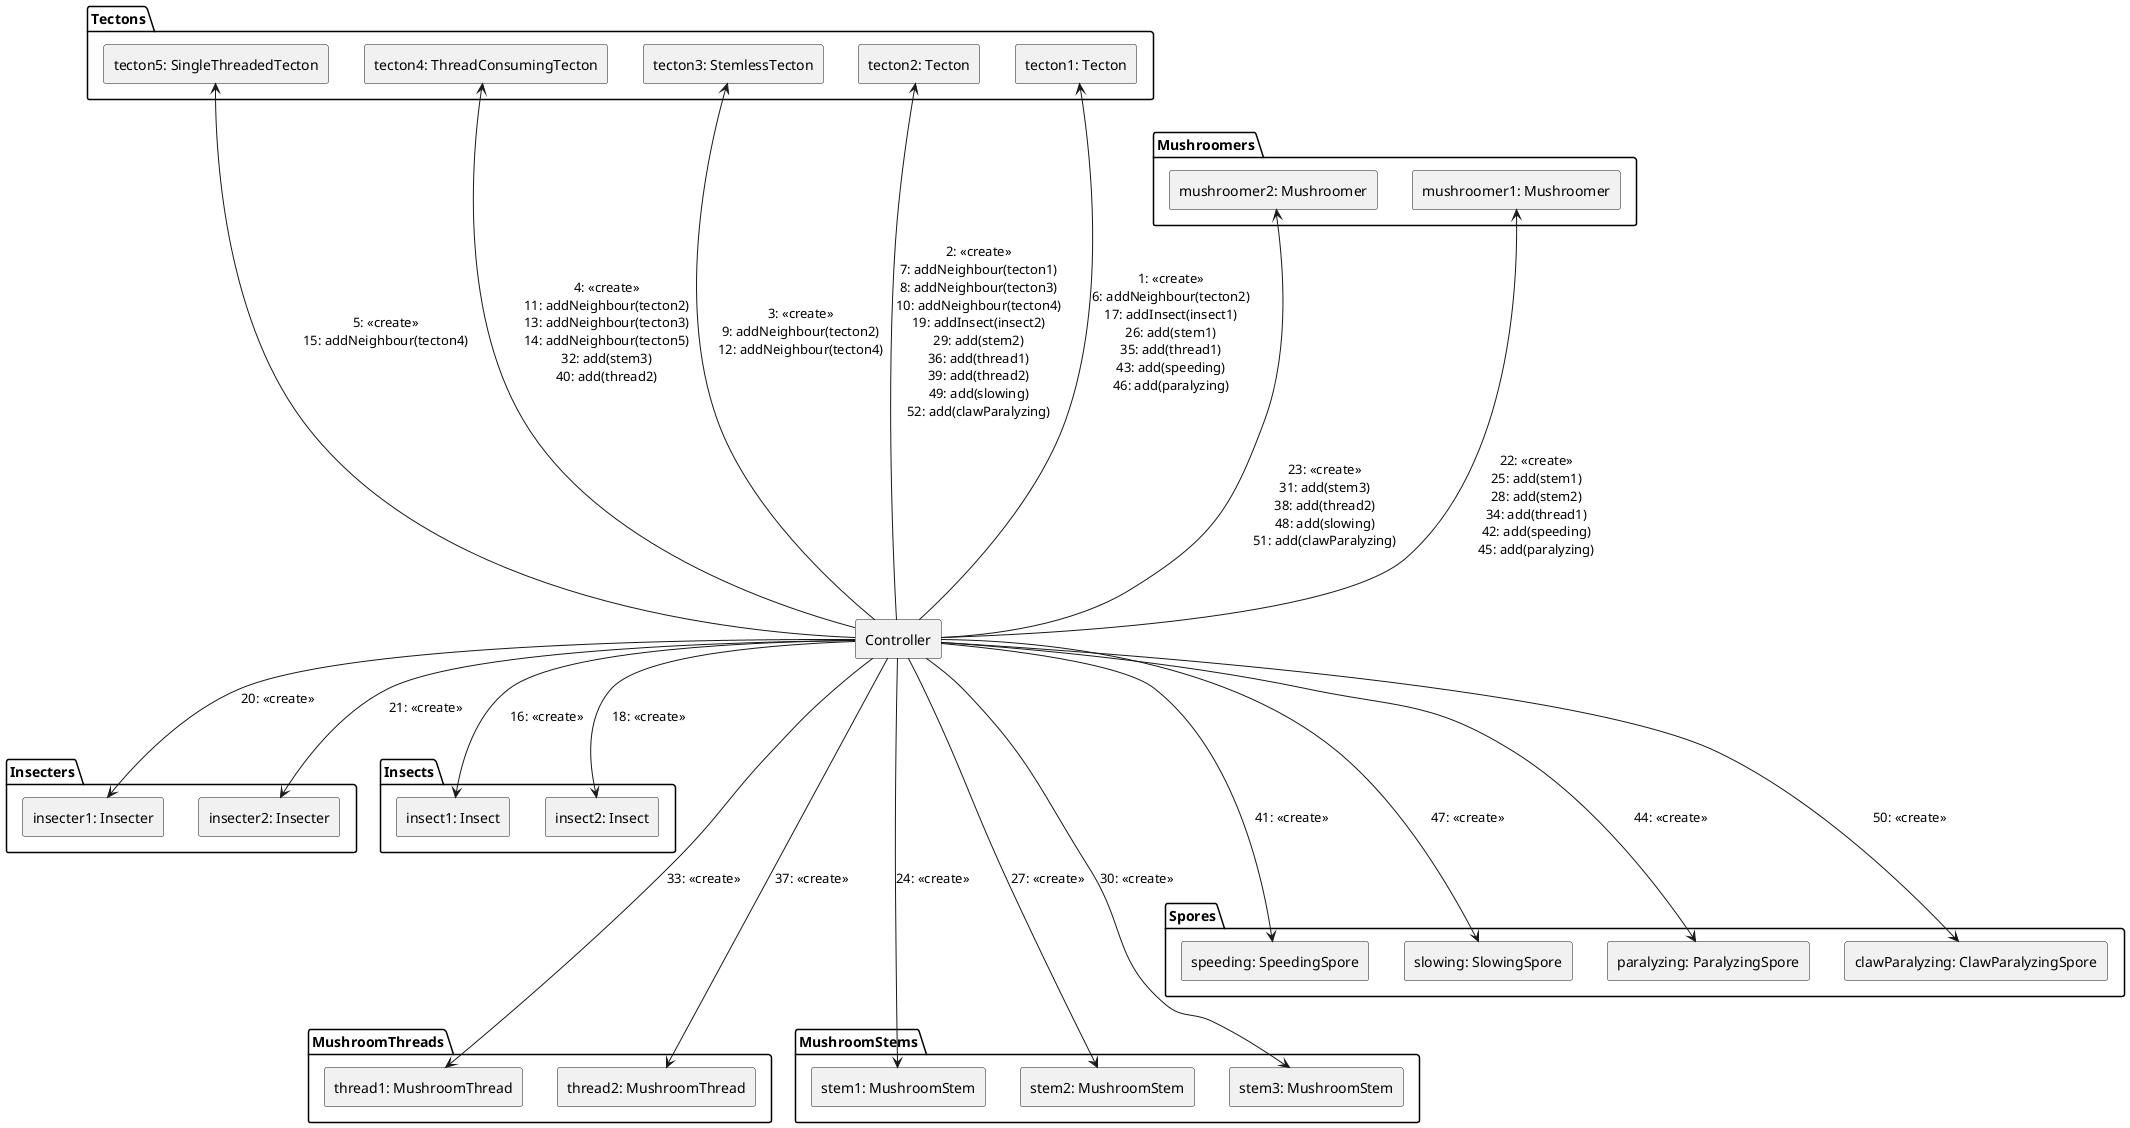 @startuml Communication diagram

rectangle "Controller" as Controller

package "Tectons" {
    rectangle "tecton1: Tecton" as tecton1
    rectangle "tecton2: Tecton" as tecton2
    rectangle "tecton3: StemlessTecton" as tecton3
    rectangle "tecton4: ThreadConsumingTecton" as tecton4
    rectangle "tecton5: SingleThreadedTecton" as tecton5
}

package "Insecters" {
    rectangle "insecter1: Insecter" as insecter1
    rectangle "insecter2: Insecter" as insecter2
}

package "Mushroomers" {
    rectangle "mushroomer1: Mushroomer" as mushroomer1
    rectangle "mushroomer2: Mushroomer" as mushroomer2
}

package "Insects" {
    rectangle "insect1: Insect" as insect1
    rectangle "insect2: Insect" as insect2
}

package "MushroomThreads" {
    rectangle "thread1: MushroomThread" as thread1
    rectangle "thread2: MushroomThread" as thread2
}

package "MushroomStems" {
    rectangle "stem1: MushroomStem" as stem1
    rectangle "stem2: MushroomStem" as stem2
    rectangle "stem3: MushroomStem" as stem3
}

package "Spores" {
    rectangle "speeding: SpeedingSpore" as speeding
    rectangle "slowing: SlowingSpore" as slowing
    rectangle "paralyzing: ParalyzingSpore" as paralyzing
    rectangle "clawParalyzing: ClawParalyzingSpore" as clawParalyzing
}

' Creating tectons and assigning neighbors
Controller -up---> tecton1 : 1: <<create>>\n6: addNeighbour(tecton2)\n17: addInsect(insect1)\n26: add(stem1)\n35: add(thread1)\n43: add(speeding)\n46: add(paralyzing)
Controller -up---> tecton2 : 2: <<create>>\n7: addNeighbour(tecton1)\n8: addNeighbour(tecton3)\n10: addNeighbour(tecton4)\n19: addInsect(insect2)\n29: add(stem2)\n36: add(thread1)\n39: add(thread2)\n49: add(slowing)\n52: add(clawParalyzing)
Controller -up---> tecton3 : 3: <<create>>\n9: addNeighbour(tecton2)\n12: addNeighbour(tecton4)
Controller -up---> tecton4 : 4: <<create>>\n11: addNeighbour(tecton2)\n13: addNeighbour(tecton3)\n14: addNeighbour(tecton5)\n32: add(stem3)\n40: add(thread2)
Controller -up---> tecton5 : 5: <<create>>\n15: addNeighbour(tecton4)

' Creating insects and adding them to tectons
Controller --> insect1 : 16: <<create>>
Controller --> insect2 : 18: <<create>>

' Creating players
Controller --> insecter1 : 20: <<create>>\n\n
Controller --> insecter2 : 21: <<create>>\n
Controller -up--> mushroomer1 : 22: <<create>>\n25: add(stem1)\n28: add(stem2)\n34: add(thread1)\n42: add(speeding)\n45: add(paralyzing)
Controller -up--> mushroomer2 : 23: <<create>>\n31: add(stem3)\n38: add(thread2)\n48: add(slowing)\n51: add(clawParalyzing)

' Creating stems and adding them
Controller ----> stem1 : 24: <<create>>
Controller ----> stem2 : 27: <<create>>
Controller ----> stem3 : 30: <<create>>

' Creating threads and adding them
Controller ----> thread1 : 33: <<create>>
Controller ----> thread2 : 37: <<create>>

' Creating spores and adding them
Controller ---> speeding : 41: <<create>>
Controller ---> paralyzing : 44: <<create>>
Controller ---> slowing : 47: <<create>>
Controller ---> clawParalyzing : 50: <<create>>

@enduml
